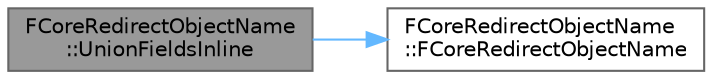 digraph "FCoreRedirectObjectName::UnionFieldsInline"
{
 // INTERACTIVE_SVG=YES
 // LATEX_PDF_SIZE
  bgcolor="transparent";
  edge [fontname=Helvetica,fontsize=10,labelfontname=Helvetica,labelfontsize=10];
  node [fontname=Helvetica,fontsize=10,shape=box,height=0.2,width=0.4];
  rankdir="LR";
  Node1 [id="Node000001",label="FCoreRedirectObjectName\l::UnionFieldsInline",height=0.2,width=0.4,color="gray40", fillcolor="grey60", style="filled", fontcolor="black",tooltip="Fills in any empty fields on this with the corresponding fields from Other."];
  Node1 -> Node2 [id="edge1_Node000001_Node000002",color="steelblue1",style="solid",tooltip=" "];
  Node2 [id="Node000002",label="FCoreRedirectObjectName\l::FCoreRedirectObjectName",height=0.2,width=0.4,color="grey40", fillcolor="white", style="filled",URL="$d7/d91/structFCoreRedirectObjectName.html#aac704fab9e1202c8f4aea8cf9e5811fe",tooltip="Default to invalid names."];
}
